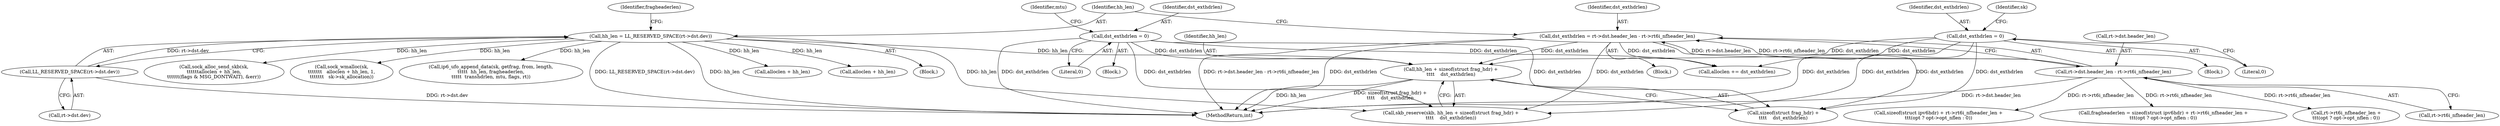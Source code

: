 digraph "0_linux_2811ebac2521ceac84f2bdae402455baa6a7fb47@API" {
"1000994" [label="(Call,hh_len + sizeof(struct frag_hdr) +\n\t\t\t\t    dst_exthdrlen)"];
"1000571" [label="(Call,hh_len = LL_RESERVED_SPACE(rt->dst.dev))"];
"1000573" [label="(Call,LL_RESERVED_SPACE(rt->dst.dev))"];
"1001122" [label="(Call,dst_exthdrlen = 0)"];
"1000518" [label="(Call,dst_exthdrlen = rt->dst.header_len - rt->rt6i_nfheader_len)"];
"1000520" [label="(Call,rt->dst.header_len - rt->rt6i_nfheader_len)"];
"1000563" [label="(Call,dst_exthdrlen = 0)"];
"1000520" [label="(Call,rt->dst.header_len - rt->rt6i_nfheader_len)"];
"1000992" [label="(Call,skb_reserve(skb, hh_len + sizeof(struct frag_hdr) +\n\t\t\t\t    dst_exthdrlen))"];
"1000526" [label="(Call,rt->rt6i_nfheader_len)"];
"1000580" [label="(Identifier,fragheaderlen)"];
"1000921" [label="(Call,alloclen + hh_len)"];
"1000950" [label="(Call,alloclen + hh_len)"];
"1000564" [label="(Identifier,dst_exthdrlen)"];
"1000128" [label="(Block,)"];
"1000995" [label="(Identifier,hh_len)"];
"1000919" [label="(Call,sock_alloc_send_skb(sk,\n\t\t\t\t\t\talloclen + hh_len,\n\t\t\t\t\t\t(flags & MSG_DONTWAIT), &err))"];
"1001122" [label="(Call,dst_exthdrlen = 0)"];
"1000777" [label="(Block,)"];
"1000584" [label="(Call,rt->rt6i_nfheader_len +\n\t\t\t(opt ? opt->opt_nflen : 0))"];
"1000573" [label="(Call,LL_RESERVED_SPACE(rt->dst.dev))"];
"1001341" [label="(MethodReturn,int)"];
"1000581" [label="(Call,sizeof(struct ipv6hdr) + rt->rt6i_nfheader_len +\n\t\t\t(opt ? opt->opt_nflen : 0))"];
"1000881" [label="(Call,alloclen += dst_exthdrlen)"];
"1000565" [label="(Literal,0)"];
"1000521" [label="(Call,rt->dst.header_len)"];
"1000567" [label="(Identifier,mtu)"];
"1001123" [label="(Identifier,dst_exthdrlen)"];
"1000948" [label="(Call,sock_wmalloc(sk,\n\t\t\t\t\t\t\t   alloclen + hh_len, 1,\n\t\t\t\t\t\t\t   sk->sk_allocation))"];
"1000571" [label="(Call,hh_len = LL_RESERVED_SPACE(rt->dst.dev))"];
"1000716" [label="(Call,ip6_ufo_append_data(sk, getfrag, from, length,\n\t\t\t\t\t  hh_len, fragheaderlen,\n\t\t\t\t\t  transhdrlen, mtu, flags, rt))"];
"1000994" [label="(Call,hh_len + sizeof(struct frag_hdr) +\n\t\t\t\t    dst_exthdrlen)"];
"1000579" [label="(Call,fragheaderlen = sizeof(struct ipv6hdr) + rt->rt6i_nfheader_len +\n\t\t\t(opt ? opt->opt_nflen : 0))"];
"1000519" [label="(Identifier,dst_exthdrlen)"];
"1000518" [label="(Call,dst_exthdrlen = rt->dst.header_len - rt->rt6i_nfheader_len)"];
"1000530" [label="(Block,)"];
"1001128" [label="(Identifier,sk)"];
"1000574" [label="(Call,rt->dst.dev)"];
"1000996" [label="(Call,sizeof(struct frag_hdr) +\n\t\t\t\t    dst_exthdrlen)"];
"1000572" [label="(Identifier,hh_len)"];
"1000563" [label="(Call,dst_exthdrlen = 0)"];
"1000181" [label="(Block,)"];
"1001124" [label="(Literal,0)"];
"1000994" -> "1000992"  [label="AST: "];
"1000994" -> "1000996"  [label="CFG: "];
"1000995" -> "1000994"  [label="AST: "];
"1000996" -> "1000994"  [label="AST: "];
"1000992" -> "1000994"  [label="CFG: "];
"1000994" -> "1001341"  [label="DDG: sizeof(struct frag_hdr) +\n\t\t\t\t    dst_exthdrlen"];
"1000994" -> "1001341"  [label="DDG: hh_len"];
"1000571" -> "1000994"  [label="DDG: hh_len"];
"1001122" -> "1000994"  [label="DDG: dst_exthdrlen"];
"1000518" -> "1000994"  [label="DDG: dst_exthdrlen"];
"1000563" -> "1000994"  [label="DDG: dst_exthdrlen"];
"1000571" -> "1000128"  [label="AST: "];
"1000571" -> "1000573"  [label="CFG: "];
"1000572" -> "1000571"  [label="AST: "];
"1000573" -> "1000571"  [label="AST: "];
"1000580" -> "1000571"  [label="CFG: "];
"1000571" -> "1001341"  [label="DDG: hh_len"];
"1000571" -> "1001341"  [label="DDG: LL_RESERVED_SPACE(rt->dst.dev)"];
"1000573" -> "1000571"  [label="DDG: rt->dst.dev"];
"1000571" -> "1000716"  [label="DDG: hh_len"];
"1000571" -> "1000919"  [label="DDG: hh_len"];
"1000571" -> "1000921"  [label="DDG: hh_len"];
"1000571" -> "1000948"  [label="DDG: hh_len"];
"1000571" -> "1000950"  [label="DDG: hh_len"];
"1000571" -> "1000992"  [label="DDG: hh_len"];
"1000573" -> "1000574"  [label="CFG: "];
"1000574" -> "1000573"  [label="AST: "];
"1000573" -> "1001341"  [label="DDG: rt->dst.dev"];
"1001122" -> "1000777"  [label="AST: "];
"1001122" -> "1001124"  [label="CFG: "];
"1001123" -> "1001122"  [label="AST: "];
"1001124" -> "1001122"  [label="AST: "];
"1001128" -> "1001122"  [label="CFG: "];
"1001122" -> "1001341"  [label="DDG: dst_exthdrlen"];
"1001122" -> "1000881"  [label="DDG: dst_exthdrlen"];
"1001122" -> "1000992"  [label="DDG: dst_exthdrlen"];
"1001122" -> "1000996"  [label="DDG: dst_exthdrlen"];
"1000518" -> "1000181"  [label="AST: "];
"1000518" -> "1000520"  [label="CFG: "];
"1000519" -> "1000518"  [label="AST: "];
"1000520" -> "1000518"  [label="AST: "];
"1000572" -> "1000518"  [label="CFG: "];
"1000518" -> "1001341"  [label="DDG: rt->dst.header_len - rt->rt6i_nfheader_len"];
"1000518" -> "1001341"  [label="DDG: dst_exthdrlen"];
"1000520" -> "1000518"  [label="DDG: rt->dst.header_len"];
"1000520" -> "1000518"  [label="DDG: rt->rt6i_nfheader_len"];
"1000518" -> "1000881"  [label="DDG: dst_exthdrlen"];
"1000518" -> "1000992"  [label="DDG: dst_exthdrlen"];
"1000518" -> "1000996"  [label="DDG: dst_exthdrlen"];
"1000520" -> "1000526"  [label="CFG: "];
"1000521" -> "1000520"  [label="AST: "];
"1000526" -> "1000520"  [label="AST: "];
"1000520" -> "1001341"  [label="DDG: rt->dst.header_len"];
"1000520" -> "1000579"  [label="DDG: rt->rt6i_nfheader_len"];
"1000520" -> "1000581"  [label="DDG: rt->rt6i_nfheader_len"];
"1000520" -> "1000584"  [label="DDG: rt->rt6i_nfheader_len"];
"1000563" -> "1000530"  [label="AST: "];
"1000563" -> "1000565"  [label="CFG: "];
"1000564" -> "1000563"  [label="AST: "];
"1000565" -> "1000563"  [label="AST: "];
"1000567" -> "1000563"  [label="CFG: "];
"1000563" -> "1001341"  [label="DDG: dst_exthdrlen"];
"1000563" -> "1000881"  [label="DDG: dst_exthdrlen"];
"1000563" -> "1000992"  [label="DDG: dst_exthdrlen"];
"1000563" -> "1000996"  [label="DDG: dst_exthdrlen"];
}
